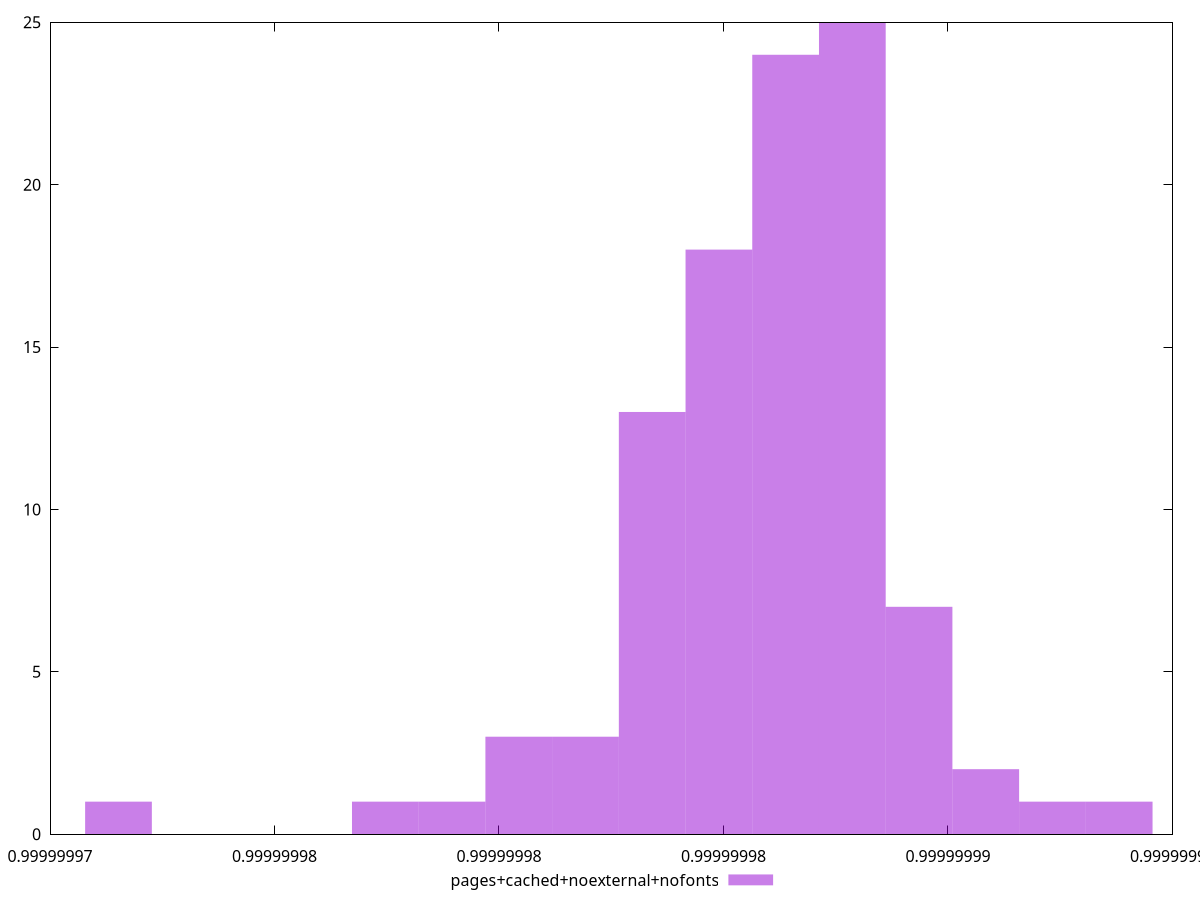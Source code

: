 $_pagesCachedNoexternalNofonts <<EOF
0.9999999834119065 13
0.9999999878693656 25
0.9999999848977262 18
0.9999999863835459 24
0.9999999893551854 7
0.9999999938126445 1
0.9999999819260867 3
0.9999999789544474 1
0.9999999804402671 3
0.9999999923268248 1
0.9999999774686276 1
0.9999999908410051 2
0.9999999715253487 1
EOF
set key outside below
set terminal pngcairo
set output "report_00006_2020-11-02T20-21-41.718Z/bootup-time/pages+cached+noexternal+nofonts//hist.png"
set yrange [0:25]
set boxwidth 1.4858197203076665e-9
set style fill transparent solid 0.5 noborder
plot $_pagesCachedNoexternalNofonts title "pages+cached+noexternal+nofonts" with boxes ,